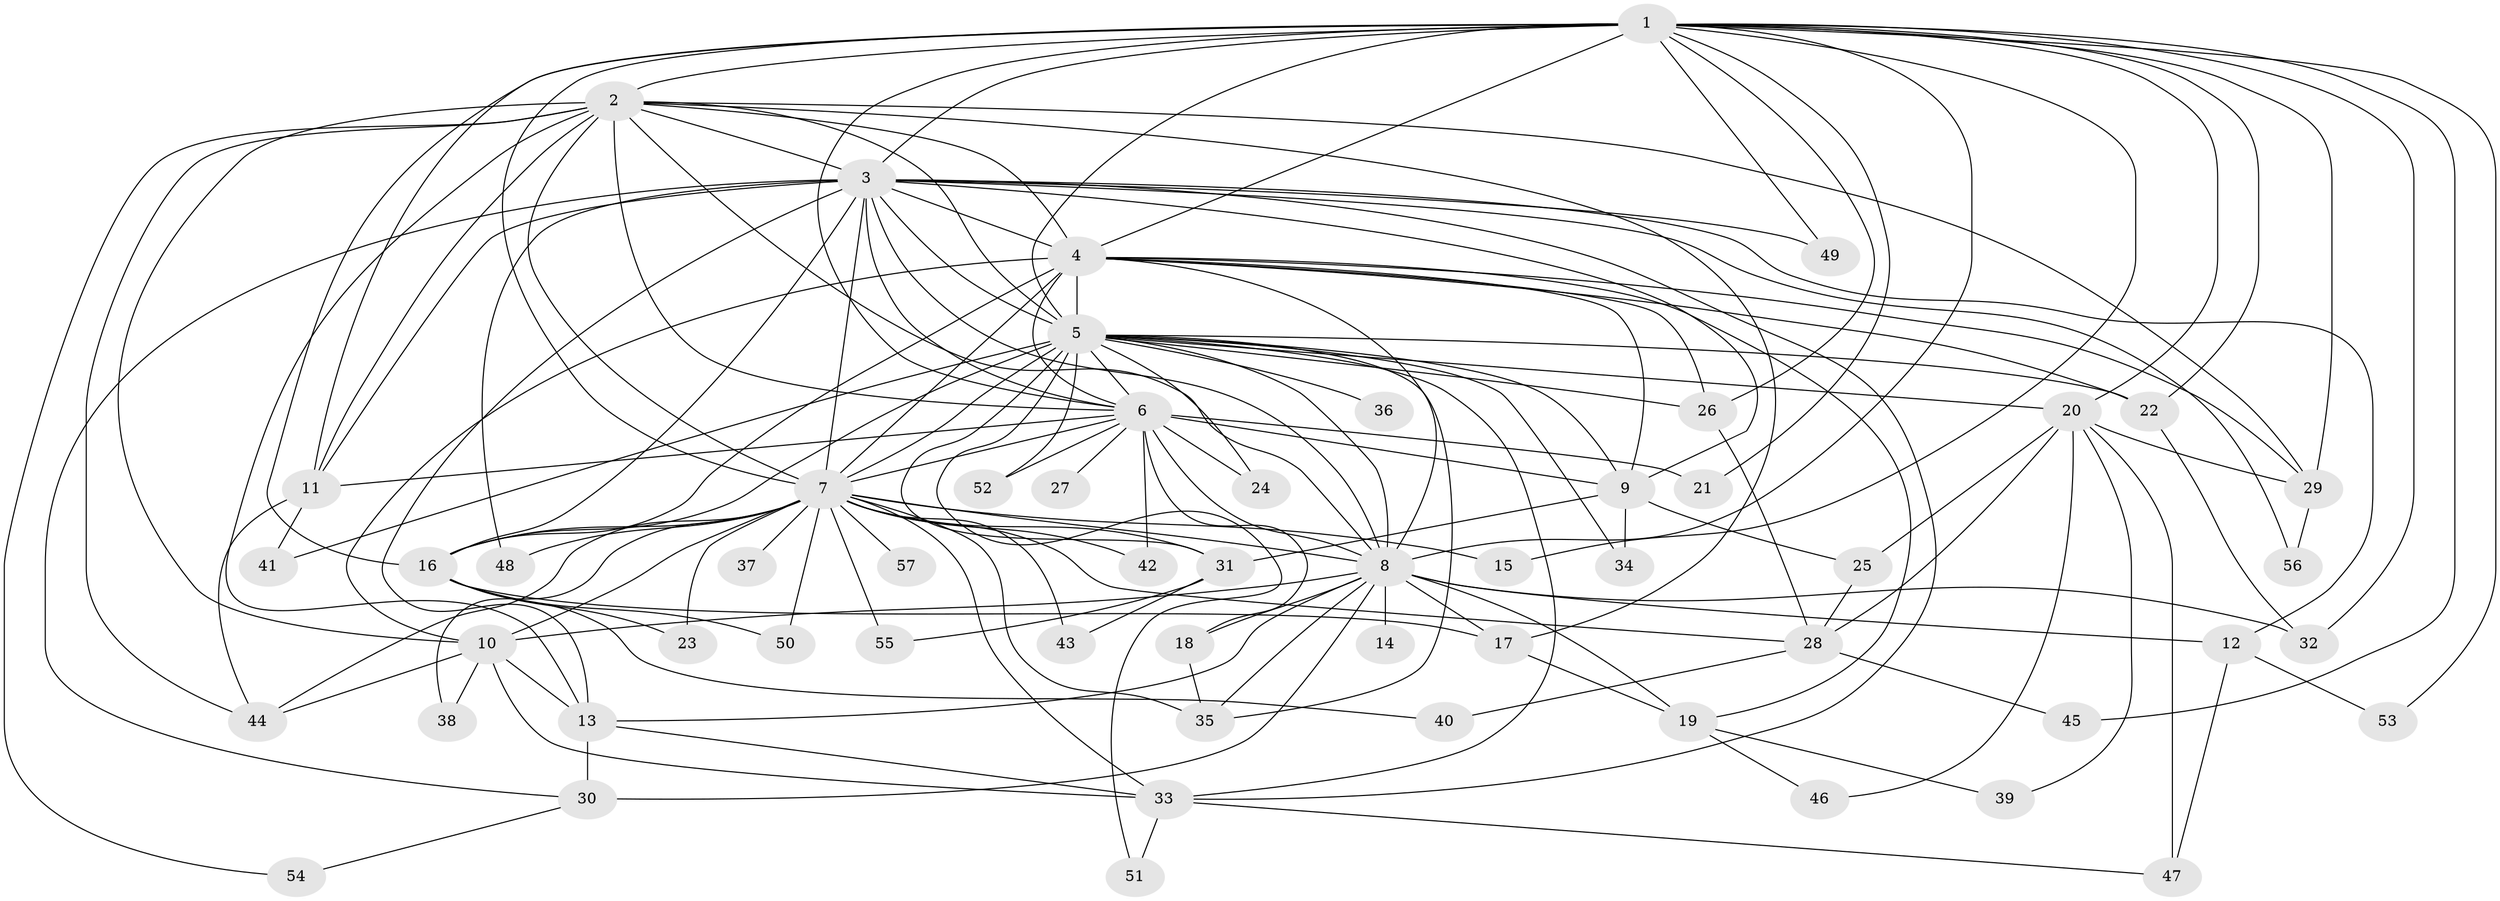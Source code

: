 // original degree distribution, {24: 0.008849557522123894, 19: 0.017699115044247787, 18: 0.02654867256637168, 31: 0.008849557522123894, 22: 0.008849557522123894, 21: 0.008849557522123894, 23: 0.008849557522123894, 2: 0.5752212389380531, 6: 0.017699115044247787, 7: 0.017699115044247787, 5: 0.04424778761061947, 10: 0.008849557522123894, 4: 0.07964601769911504, 3: 0.1592920353982301, 8: 0.008849557522123894}
// Generated by graph-tools (version 1.1) at 2025/49/03/04/25 22:49:47]
// undirected, 57 vertices, 151 edges
graph export_dot {
  node [color=gray90,style=filled];
  1;
  2;
  3;
  4;
  5;
  6;
  7;
  8;
  9;
  10;
  11;
  12;
  13;
  14;
  15;
  16;
  17;
  18;
  19;
  20;
  21;
  22;
  23;
  24;
  25;
  26;
  27;
  28;
  29;
  30;
  31;
  32;
  33;
  34;
  35;
  36;
  37;
  38;
  39;
  40;
  41;
  42;
  43;
  44;
  45;
  46;
  47;
  48;
  49;
  50;
  51;
  52;
  53;
  54;
  55;
  56;
  57;
  1 -- 2 [weight=1.0];
  1 -- 3 [weight=2.0];
  1 -- 4 [weight=2.0];
  1 -- 5 [weight=2.0];
  1 -- 6 [weight=1.0];
  1 -- 7 [weight=2.0];
  1 -- 8 [weight=2.0];
  1 -- 11 [weight=1.0];
  1 -- 15 [weight=1.0];
  1 -- 16 [weight=1.0];
  1 -- 20 [weight=1.0];
  1 -- 21 [weight=1.0];
  1 -- 22 [weight=1.0];
  1 -- 26 [weight=1.0];
  1 -- 29 [weight=1.0];
  1 -- 32 [weight=1.0];
  1 -- 45 [weight=1.0];
  1 -- 49 [weight=1.0];
  1 -- 53 [weight=1.0];
  2 -- 3 [weight=3.0];
  2 -- 4 [weight=1.0];
  2 -- 5 [weight=2.0];
  2 -- 6 [weight=2.0];
  2 -- 7 [weight=2.0];
  2 -- 8 [weight=1.0];
  2 -- 10 [weight=1.0];
  2 -- 11 [weight=1.0];
  2 -- 13 [weight=1.0];
  2 -- 17 [weight=1.0];
  2 -- 29 [weight=1.0];
  2 -- 44 [weight=1.0];
  2 -- 54 [weight=1.0];
  3 -- 4 [weight=3.0];
  3 -- 5 [weight=4.0];
  3 -- 6 [weight=2.0];
  3 -- 7 [weight=4.0];
  3 -- 8 [weight=2.0];
  3 -- 9 [weight=1.0];
  3 -- 11 [weight=1.0];
  3 -- 12 [weight=1.0];
  3 -- 13 [weight=1.0];
  3 -- 16 [weight=1.0];
  3 -- 30 [weight=1.0];
  3 -- 33 [weight=1.0];
  3 -- 48 [weight=3.0];
  3 -- 49 [weight=1.0];
  3 -- 56 [weight=1.0];
  4 -- 5 [weight=2.0];
  4 -- 6 [weight=1.0];
  4 -- 7 [weight=13.0];
  4 -- 8 [weight=1.0];
  4 -- 9 [weight=1.0];
  4 -- 10 [weight=1.0];
  4 -- 16 [weight=1.0];
  4 -- 19 [weight=1.0];
  4 -- 22 [weight=1.0];
  4 -- 26 [weight=2.0];
  4 -- 29 [weight=1.0];
  5 -- 6 [weight=3.0];
  5 -- 7 [weight=4.0];
  5 -- 8 [weight=3.0];
  5 -- 9 [weight=1.0];
  5 -- 16 [weight=1.0];
  5 -- 20 [weight=1.0];
  5 -- 22 [weight=1.0];
  5 -- 24 [weight=1.0];
  5 -- 26 [weight=1.0];
  5 -- 31 [weight=2.0];
  5 -- 33 [weight=1.0];
  5 -- 34 [weight=1.0];
  5 -- 35 [weight=1.0];
  5 -- 36 [weight=1.0];
  5 -- 41 [weight=1.0];
  5 -- 51 [weight=1.0];
  5 -- 52 [weight=1.0];
  6 -- 7 [weight=3.0];
  6 -- 8 [weight=1.0];
  6 -- 9 [weight=1.0];
  6 -- 11 [weight=1.0];
  6 -- 18 [weight=1.0];
  6 -- 21 [weight=1.0];
  6 -- 24 [weight=1.0];
  6 -- 27 [weight=1.0];
  6 -- 42 [weight=1.0];
  6 -- 52 [weight=1.0];
  7 -- 8 [weight=1.0];
  7 -- 10 [weight=1.0];
  7 -- 15 [weight=1.0];
  7 -- 16 [weight=1.0];
  7 -- 23 [weight=1.0];
  7 -- 28 [weight=1.0];
  7 -- 31 [weight=1.0];
  7 -- 33 [weight=1.0];
  7 -- 35 [weight=2.0];
  7 -- 37 [weight=1.0];
  7 -- 38 [weight=1.0];
  7 -- 42 [weight=1.0];
  7 -- 43 [weight=1.0];
  7 -- 44 [weight=1.0];
  7 -- 48 [weight=1.0];
  7 -- 50 [weight=1.0];
  7 -- 55 [weight=1.0];
  7 -- 57 [weight=1.0];
  8 -- 10 [weight=1.0];
  8 -- 12 [weight=1.0];
  8 -- 13 [weight=1.0];
  8 -- 14 [weight=1.0];
  8 -- 17 [weight=1.0];
  8 -- 18 [weight=1.0];
  8 -- 19 [weight=2.0];
  8 -- 30 [weight=2.0];
  8 -- 32 [weight=1.0];
  8 -- 35 [weight=1.0];
  9 -- 25 [weight=1.0];
  9 -- 31 [weight=1.0];
  9 -- 34 [weight=1.0];
  10 -- 13 [weight=1.0];
  10 -- 33 [weight=1.0];
  10 -- 38 [weight=1.0];
  10 -- 44 [weight=1.0];
  11 -- 41 [weight=1.0];
  11 -- 44 [weight=1.0];
  12 -- 47 [weight=1.0];
  12 -- 53 [weight=1.0];
  13 -- 30 [weight=1.0];
  13 -- 33 [weight=1.0];
  16 -- 17 [weight=1.0];
  16 -- 23 [weight=1.0];
  16 -- 40 [weight=1.0];
  16 -- 50 [weight=1.0];
  17 -- 19 [weight=1.0];
  18 -- 35 [weight=1.0];
  19 -- 39 [weight=1.0];
  19 -- 46 [weight=1.0];
  20 -- 25 [weight=1.0];
  20 -- 28 [weight=1.0];
  20 -- 29 [weight=1.0];
  20 -- 39 [weight=1.0];
  20 -- 46 [weight=1.0];
  20 -- 47 [weight=1.0];
  22 -- 32 [weight=2.0];
  25 -- 28 [weight=1.0];
  26 -- 28 [weight=1.0];
  28 -- 40 [weight=1.0];
  28 -- 45 [weight=1.0];
  29 -- 56 [weight=1.0];
  30 -- 54 [weight=1.0];
  31 -- 43 [weight=1.0];
  31 -- 55 [weight=1.0];
  33 -- 47 [weight=1.0];
  33 -- 51 [weight=1.0];
}
